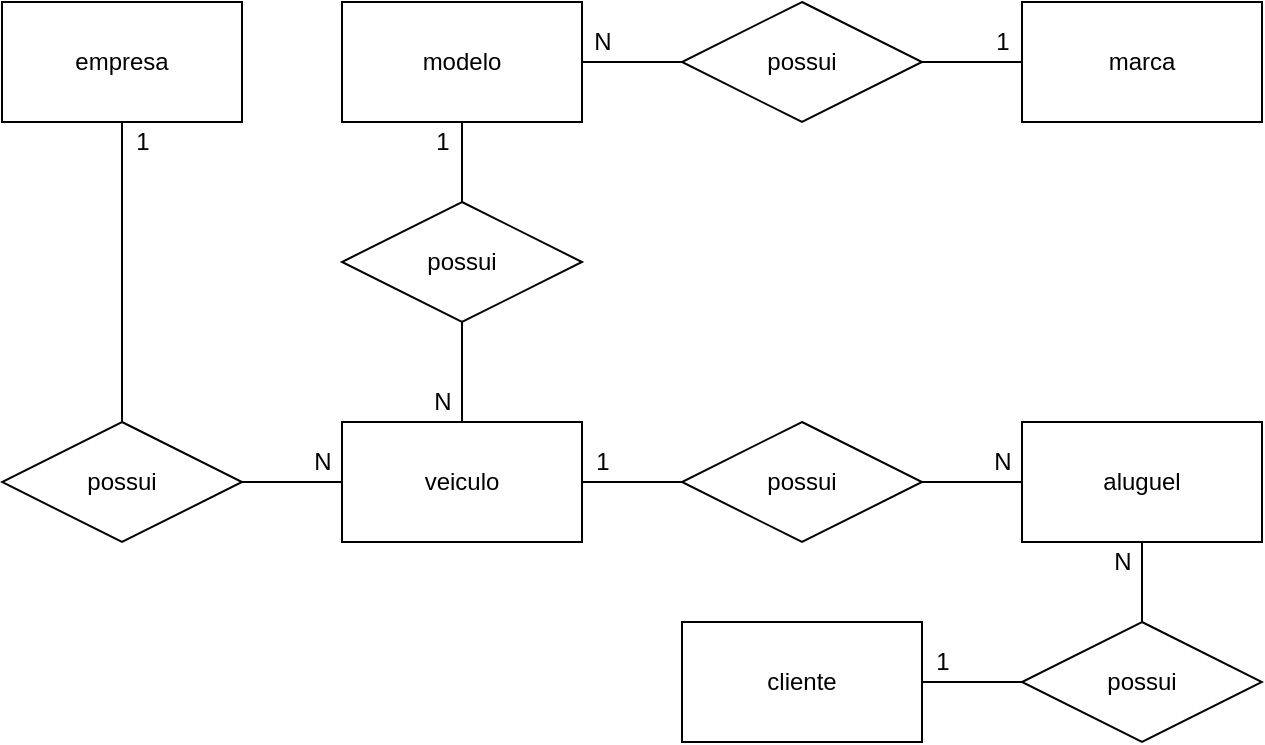 <mxfile version="14.9.4" type="device"><diagram id="h-yEqNuOVYGAre_HF8Pb" name="Page-1"><mxGraphModel dx="1422" dy="794" grid="1" gridSize="10" guides="1" tooltips="1" connect="1" arrows="1" fold="1" page="1" pageScale="1" pageWidth="850" pageHeight="1100" math="0" shadow="0"><root><mxCell id="0"/><mxCell id="1" parent="0"/><mxCell id="54CEYNeDBYrZG71mQqZc-4" style="edgeStyle=orthogonalEdgeStyle;rounded=0;orthogonalLoop=1;jettySize=auto;html=1;endArrow=none;endFill=0;entryX=0.5;entryY=0;entryDx=0;entryDy=0;" edge="1" parent="1" source="54CEYNeDBYrZG71mQqZc-1" target="54CEYNeDBYrZG71mQqZc-3"><mxGeometry relative="1" as="geometry"><mxPoint x="130" y="390" as="targetPoint"/></mxGeometry></mxCell><mxCell id="54CEYNeDBYrZG71mQqZc-1" value="empresa" style="whiteSpace=wrap;html=1;" vertex="1" parent="1"><mxGeometry x="70" y="120" width="120" height="60" as="geometry"/></mxCell><mxCell id="54CEYNeDBYrZG71mQqZc-6" style="edgeStyle=orthogonalEdgeStyle;rounded=0;orthogonalLoop=1;jettySize=auto;html=1;entryX=0;entryY=0.5;entryDx=0;entryDy=0;endArrow=none;endFill=0;" edge="1" parent="1" source="54CEYNeDBYrZG71mQqZc-3" target="54CEYNeDBYrZG71mQqZc-5"><mxGeometry relative="1" as="geometry"/></mxCell><mxCell id="54CEYNeDBYrZG71mQqZc-3" value="possui" style="shape=rhombus;perimeter=rhombusPerimeter;whiteSpace=wrap;html=1;align=center;" vertex="1" parent="1"><mxGeometry x="70" y="330" width="120" height="60" as="geometry"/></mxCell><mxCell id="54CEYNeDBYrZG71mQqZc-8" style="edgeStyle=orthogonalEdgeStyle;rounded=0;orthogonalLoop=1;jettySize=auto;html=1;entryX=0.5;entryY=1;entryDx=0;entryDy=0;endArrow=none;endFill=0;" edge="1" parent="1" source="54CEYNeDBYrZG71mQqZc-5" target="54CEYNeDBYrZG71mQqZc-7"><mxGeometry relative="1" as="geometry"/></mxCell><mxCell id="54CEYNeDBYrZG71mQqZc-16" style="edgeStyle=orthogonalEdgeStyle;rounded=0;orthogonalLoop=1;jettySize=auto;html=1;entryX=0;entryY=0.5;entryDx=0;entryDy=0;endArrow=none;endFill=0;" edge="1" parent="1" source="54CEYNeDBYrZG71mQqZc-5" target="54CEYNeDBYrZG71mQqZc-15"><mxGeometry relative="1" as="geometry"/></mxCell><mxCell id="54CEYNeDBYrZG71mQqZc-5" value="veiculo" style="whiteSpace=wrap;html=1;" vertex="1" parent="1"><mxGeometry x="240" y="330" width="120" height="60" as="geometry"/></mxCell><mxCell id="54CEYNeDBYrZG71mQqZc-10" style="edgeStyle=orthogonalEdgeStyle;rounded=0;orthogonalLoop=1;jettySize=auto;html=1;entryX=0.5;entryY=1;entryDx=0;entryDy=0;endArrow=none;endFill=0;" edge="1" parent="1" source="54CEYNeDBYrZG71mQqZc-7" target="54CEYNeDBYrZG71mQqZc-9"><mxGeometry relative="1" as="geometry"/></mxCell><mxCell id="54CEYNeDBYrZG71mQqZc-7" value="possui" style="shape=rhombus;perimeter=rhombusPerimeter;whiteSpace=wrap;html=1;align=center;" vertex="1" parent="1"><mxGeometry x="240" y="220" width="120" height="60" as="geometry"/></mxCell><mxCell id="54CEYNeDBYrZG71mQqZc-12" style="edgeStyle=orthogonalEdgeStyle;rounded=0;orthogonalLoop=1;jettySize=auto;html=1;entryX=0;entryY=0.5;entryDx=0;entryDy=0;endArrow=none;endFill=0;" edge="1" parent="1" source="54CEYNeDBYrZG71mQqZc-9" target="54CEYNeDBYrZG71mQqZc-11"><mxGeometry relative="1" as="geometry"/></mxCell><mxCell id="54CEYNeDBYrZG71mQqZc-9" value="modelo" style="whiteSpace=wrap;html=1;" vertex="1" parent="1"><mxGeometry x="240" y="120" width="120" height="60" as="geometry"/></mxCell><mxCell id="54CEYNeDBYrZG71mQqZc-14" style="edgeStyle=orthogonalEdgeStyle;rounded=0;orthogonalLoop=1;jettySize=auto;html=1;entryX=0;entryY=0.5;entryDx=0;entryDy=0;endArrow=none;endFill=0;" edge="1" parent="1" source="54CEYNeDBYrZG71mQqZc-11" target="54CEYNeDBYrZG71mQqZc-13"><mxGeometry relative="1" as="geometry"/></mxCell><mxCell id="54CEYNeDBYrZG71mQqZc-11" value="possui" style="shape=rhombus;perimeter=rhombusPerimeter;whiteSpace=wrap;html=1;align=center;" vertex="1" parent="1"><mxGeometry x="410" y="120" width="120" height="60" as="geometry"/></mxCell><mxCell id="54CEYNeDBYrZG71mQqZc-13" value="marca" style="whiteSpace=wrap;html=1;" vertex="1" parent="1"><mxGeometry x="580" y="120" width="120" height="60" as="geometry"/></mxCell><mxCell id="54CEYNeDBYrZG71mQqZc-18" style="edgeStyle=orthogonalEdgeStyle;rounded=0;orthogonalLoop=1;jettySize=auto;html=1;entryX=0;entryY=0.5;entryDx=0;entryDy=0;endArrow=none;endFill=0;" edge="1" parent="1" source="54CEYNeDBYrZG71mQqZc-15" target="54CEYNeDBYrZG71mQqZc-17"><mxGeometry relative="1" as="geometry"/></mxCell><mxCell id="54CEYNeDBYrZG71mQqZc-15" value="possui" style="shape=rhombus;perimeter=rhombusPerimeter;whiteSpace=wrap;html=1;align=center;" vertex="1" parent="1"><mxGeometry x="410" y="330" width="120" height="60" as="geometry"/></mxCell><mxCell id="54CEYNeDBYrZG71mQqZc-20" style="edgeStyle=orthogonalEdgeStyle;rounded=0;orthogonalLoop=1;jettySize=auto;html=1;entryX=0.5;entryY=0;entryDx=0;entryDy=0;endArrow=none;endFill=0;" edge="1" parent="1" source="54CEYNeDBYrZG71mQqZc-17" target="54CEYNeDBYrZG71mQqZc-19"><mxGeometry relative="1" as="geometry"/></mxCell><mxCell id="54CEYNeDBYrZG71mQqZc-17" value="aluguel" style="whiteSpace=wrap;html=1;" vertex="1" parent="1"><mxGeometry x="580" y="330" width="120" height="60" as="geometry"/></mxCell><mxCell id="54CEYNeDBYrZG71mQqZc-22" style="edgeStyle=orthogonalEdgeStyle;rounded=0;orthogonalLoop=1;jettySize=auto;html=1;entryX=1;entryY=0.5;entryDx=0;entryDy=0;endArrow=none;endFill=0;" edge="1" parent="1" source="54CEYNeDBYrZG71mQqZc-19" target="54CEYNeDBYrZG71mQqZc-21"><mxGeometry relative="1" as="geometry"/></mxCell><mxCell id="54CEYNeDBYrZG71mQqZc-19" value="possui" style="shape=rhombus;perimeter=rhombusPerimeter;whiteSpace=wrap;html=1;align=center;" vertex="1" parent="1"><mxGeometry x="580" y="430" width="120" height="60" as="geometry"/></mxCell><mxCell id="54CEYNeDBYrZG71mQqZc-21" value="cliente" style="whiteSpace=wrap;html=1;" vertex="1" parent="1"><mxGeometry x="410" y="430" width="120" height="60" as="geometry"/></mxCell><mxCell id="54CEYNeDBYrZG71mQqZc-23" value="1" style="text;html=1;align=center;verticalAlign=middle;resizable=0;points=[];autosize=1;strokeColor=none;" vertex="1" parent="1"><mxGeometry x="130" y="180" width="20" height="20" as="geometry"/></mxCell><mxCell id="54CEYNeDBYrZG71mQqZc-24" value="N" style="text;html=1;align=center;verticalAlign=middle;resizable=0;points=[];autosize=1;strokeColor=none;" vertex="1" parent="1"><mxGeometry x="220" y="340" width="20" height="20" as="geometry"/></mxCell><mxCell id="54CEYNeDBYrZG71mQqZc-25" value="N" style="text;html=1;align=center;verticalAlign=middle;resizable=0;points=[];autosize=1;strokeColor=none;" vertex="1" parent="1"><mxGeometry x="280" y="310" width="20" height="20" as="geometry"/></mxCell><mxCell id="54CEYNeDBYrZG71mQqZc-26" value="1" style="text;html=1;align=center;verticalAlign=middle;resizable=0;points=[];autosize=1;strokeColor=none;" vertex="1" parent="1"><mxGeometry x="280" y="180" width="20" height="20" as="geometry"/></mxCell><mxCell id="54CEYNeDBYrZG71mQqZc-27" value="N" style="text;html=1;align=center;verticalAlign=middle;resizable=0;points=[];autosize=1;strokeColor=none;" vertex="1" parent="1"><mxGeometry x="360" y="130" width="20" height="20" as="geometry"/></mxCell><mxCell id="54CEYNeDBYrZG71mQqZc-28" value="1" style="text;html=1;align=center;verticalAlign=middle;resizable=0;points=[];autosize=1;strokeColor=none;" vertex="1" parent="1"><mxGeometry x="560" y="130" width="20" height="20" as="geometry"/></mxCell><mxCell id="54CEYNeDBYrZG71mQqZc-29" value="1" style="text;html=1;align=center;verticalAlign=middle;resizable=0;points=[];autosize=1;strokeColor=none;" vertex="1" parent="1"><mxGeometry x="360" y="340" width="20" height="20" as="geometry"/></mxCell><mxCell id="54CEYNeDBYrZG71mQqZc-30" value="N" style="text;html=1;align=center;verticalAlign=middle;resizable=0;points=[];autosize=1;strokeColor=none;" vertex="1" parent="1"><mxGeometry x="560" y="340" width="20" height="20" as="geometry"/></mxCell><mxCell id="54CEYNeDBYrZG71mQqZc-31" value="N" style="text;html=1;align=center;verticalAlign=middle;resizable=0;points=[];autosize=1;strokeColor=none;" vertex="1" parent="1"><mxGeometry x="620" y="390" width="20" height="20" as="geometry"/></mxCell><mxCell id="54CEYNeDBYrZG71mQqZc-32" value="1" style="text;html=1;align=center;verticalAlign=middle;resizable=0;points=[];autosize=1;strokeColor=none;" vertex="1" parent="1"><mxGeometry x="530" y="440" width="20" height="20" as="geometry"/></mxCell></root></mxGraphModel></diagram></mxfile>